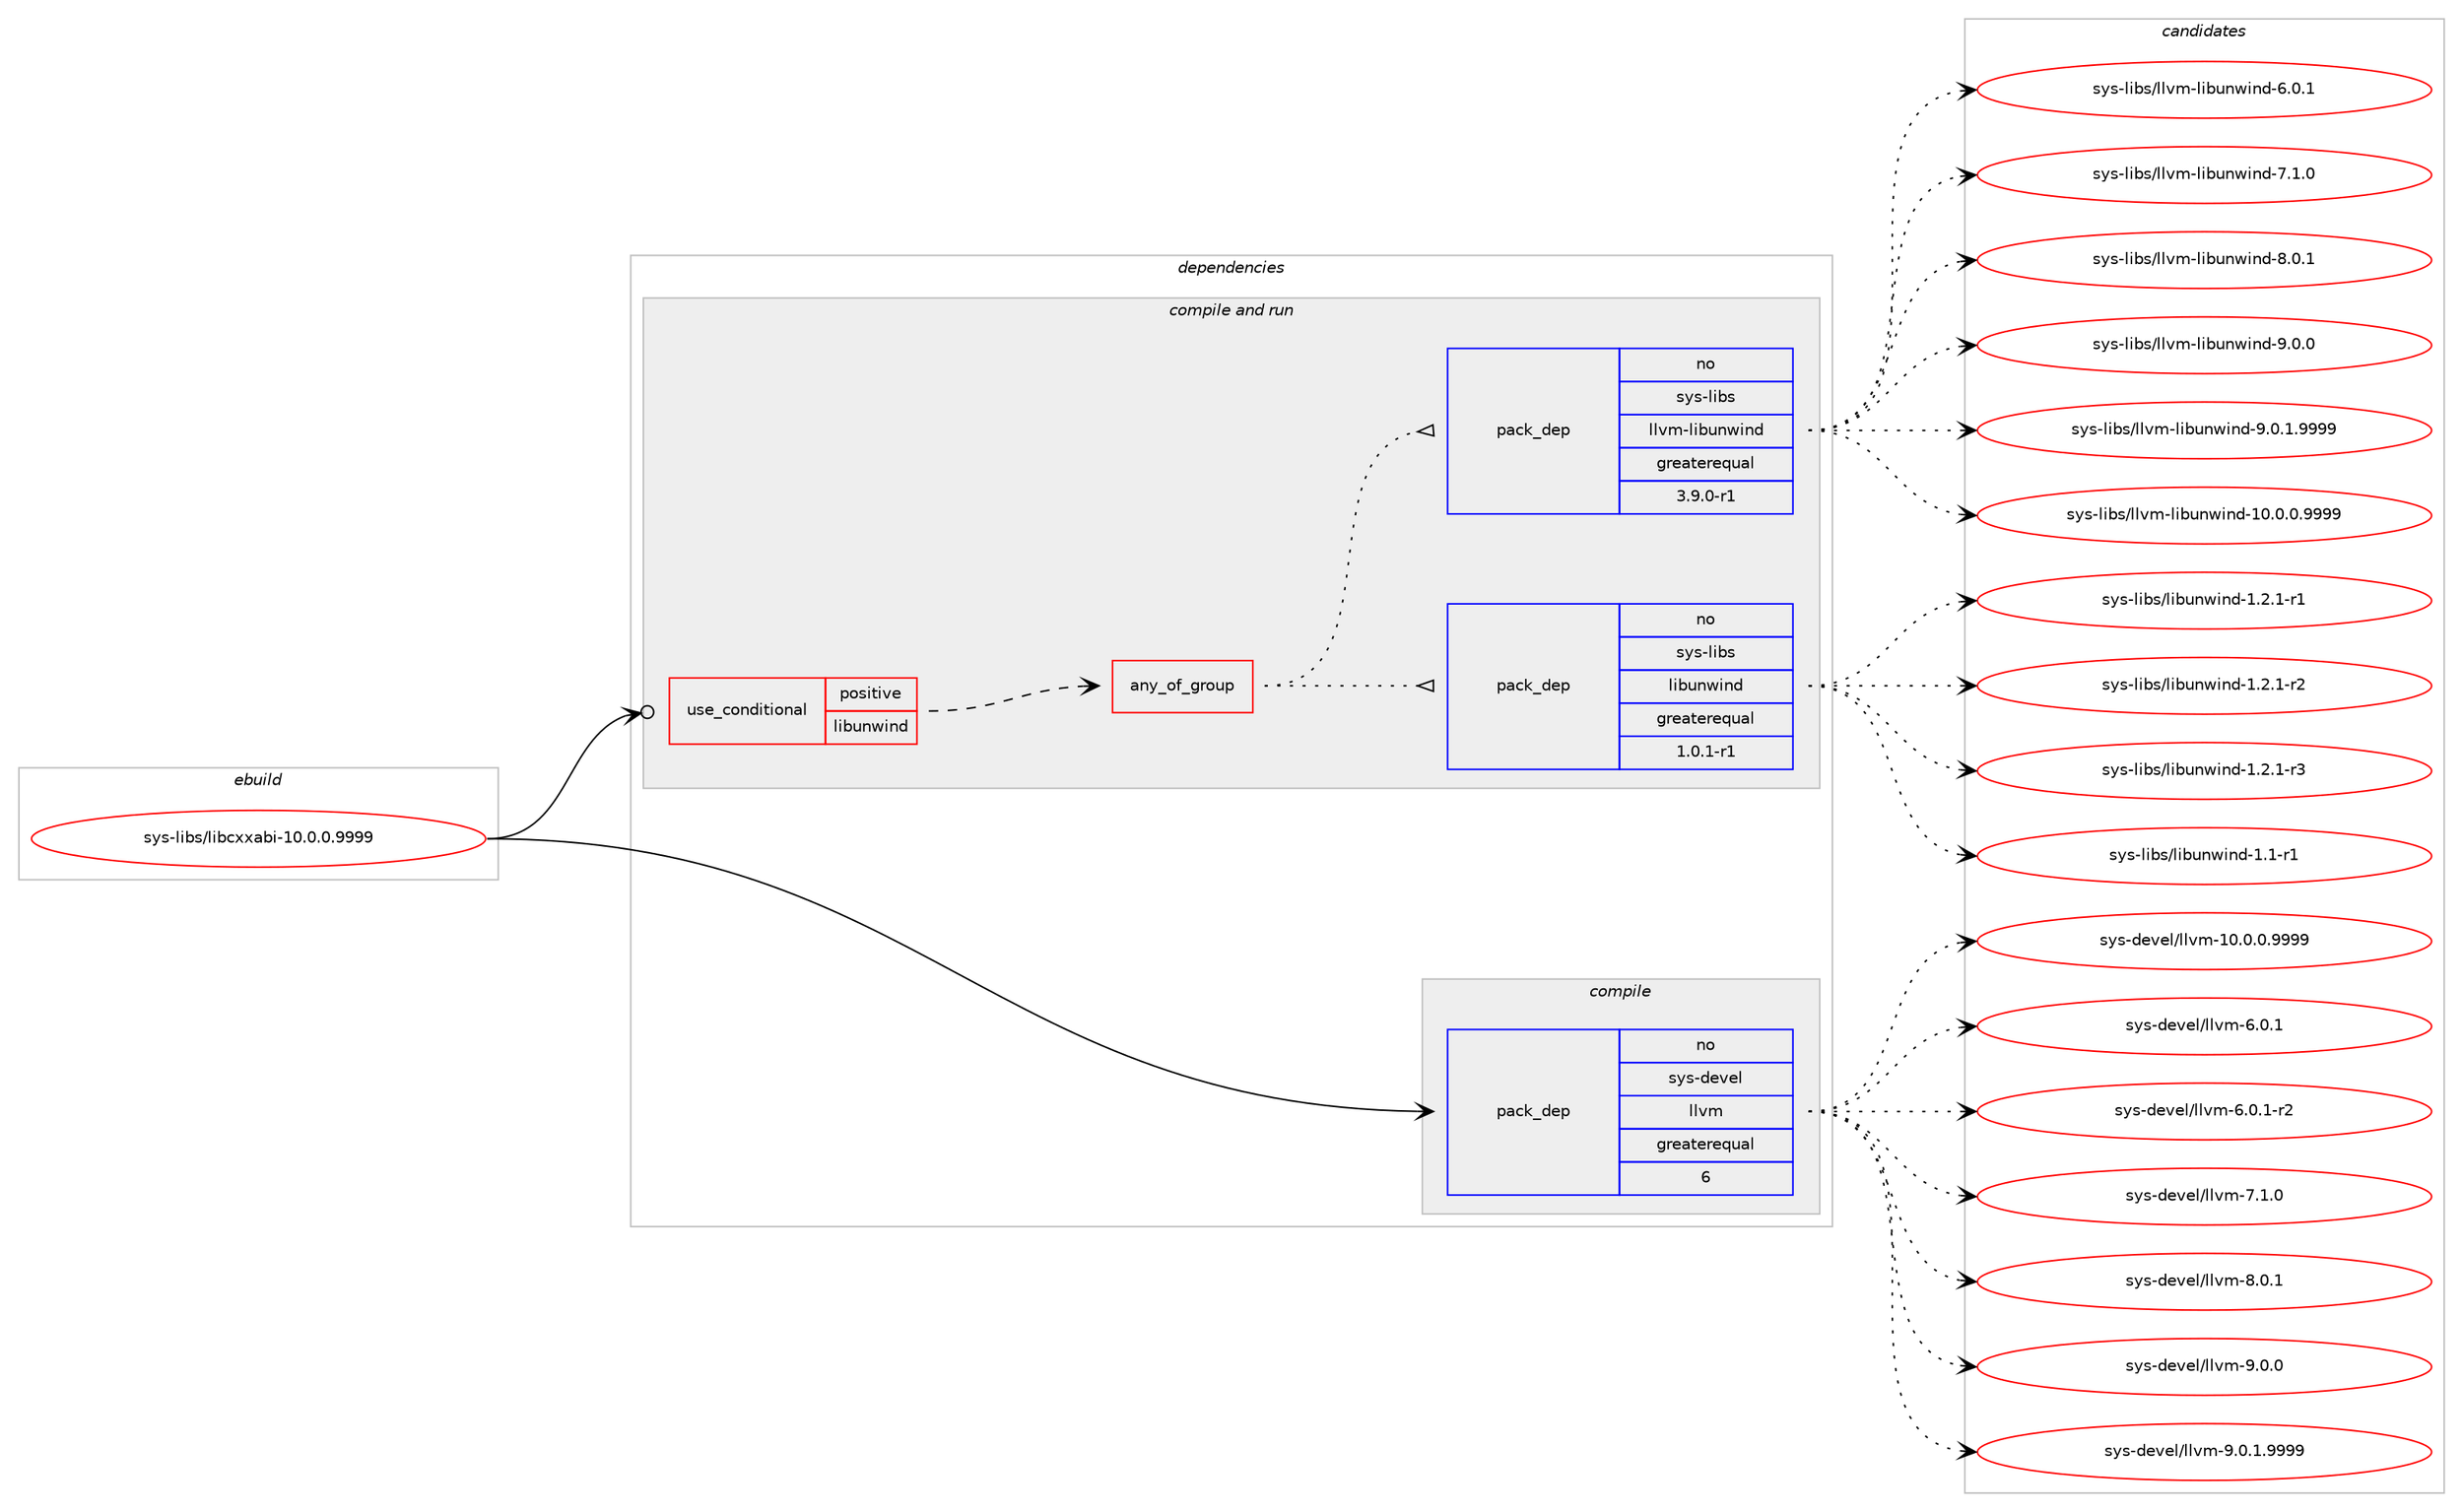 digraph prolog {

# *************
# Graph options
# *************

newrank=true;
concentrate=true;
compound=true;
graph [rankdir=LR,fontname=Helvetica,fontsize=10,ranksep=1.5];#, ranksep=2.5, nodesep=0.2];
edge  [arrowhead=vee];
node  [fontname=Helvetica,fontsize=10];

# **********
# The ebuild
# **********

subgraph cluster_leftcol {
color=gray;
rank=same;
label=<<i>ebuild</i>>;
id [label="sys-libs/libcxxabi-10.0.0.9999", color=red, width=4, href="../sys-libs/libcxxabi-10.0.0.9999.svg"];
}

# ****************
# The dependencies
# ****************

subgraph cluster_midcol {
color=gray;
label=<<i>dependencies</i>>;
subgraph cluster_compile {
fillcolor="#eeeeee";
style=filled;
label=<<i>compile</i>>;
subgraph pack666288 {
dependency897767 [label=<<TABLE BORDER="0" CELLBORDER="1" CELLSPACING="0" CELLPADDING="4" WIDTH="220"><TR><TD ROWSPAN="6" CELLPADDING="30">pack_dep</TD></TR><TR><TD WIDTH="110">no</TD></TR><TR><TD>sys-devel</TD></TR><TR><TD>llvm</TD></TR><TR><TD>greaterequal</TD></TR><TR><TD>6</TD></TR></TABLE>>, shape=none, color=blue];
}
id:e -> dependency897767:w [weight=20,style="solid",arrowhead="vee"];
}
subgraph cluster_compileandrun {
fillcolor="#eeeeee";
style=filled;
label=<<i>compile and run</i>>;
subgraph cond215717 {
dependency897768 [label=<<TABLE BORDER="0" CELLBORDER="1" CELLSPACING="0" CELLPADDING="4"><TR><TD ROWSPAN="3" CELLPADDING="10">use_conditional</TD></TR><TR><TD>positive</TD></TR><TR><TD>libunwind</TD></TR></TABLE>>, shape=none, color=red];
subgraph any15213 {
dependency897769 [label=<<TABLE BORDER="0" CELLBORDER="1" CELLSPACING="0" CELLPADDING="4"><TR><TD CELLPADDING="10">any_of_group</TD></TR></TABLE>>, shape=none, color=red];subgraph pack666289 {
dependency897770 [label=<<TABLE BORDER="0" CELLBORDER="1" CELLSPACING="0" CELLPADDING="4" WIDTH="220"><TR><TD ROWSPAN="6" CELLPADDING="30">pack_dep</TD></TR><TR><TD WIDTH="110">no</TD></TR><TR><TD>sys-libs</TD></TR><TR><TD>libunwind</TD></TR><TR><TD>greaterequal</TD></TR><TR><TD>1.0.1-r1</TD></TR></TABLE>>, shape=none, color=blue];
}
dependency897769:e -> dependency897770:w [weight=20,style="dotted",arrowhead="oinv"];
subgraph pack666290 {
dependency897771 [label=<<TABLE BORDER="0" CELLBORDER="1" CELLSPACING="0" CELLPADDING="4" WIDTH="220"><TR><TD ROWSPAN="6" CELLPADDING="30">pack_dep</TD></TR><TR><TD WIDTH="110">no</TD></TR><TR><TD>sys-libs</TD></TR><TR><TD>llvm-libunwind</TD></TR><TR><TD>greaterequal</TD></TR><TR><TD>3.9.0-r1</TD></TR></TABLE>>, shape=none, color=blue];
}
dependency897769:e -> dependency897771:w [weight=20,style="dotted",arrowhead="oinv"];
}
dependency897768:e -> dependency897769:w [weight=20,style="dashed",arrowhead="vee"];
}
id:e -> dependency897768:w [weight=20,style="solid",arrowhead="odotvee"];
}
subgraph cluster_run {
fillcolor="#eeeeee";
style=filled;
label=<<i>run</i>>;
}
}

# **************
# The candidates
# **************

subgraph cluster_choices {
rank=same;
color=gray;
label=<<i>candidates</i>>;

subgraph choice666288 {
color=black;
nodesep=1;
choice1151211154510010111810110847108108118109454948464846484657575757 [label="sys-devel/llvm-10.0.0.9999", color=red, width=4,href="../sys-devel/llvm-10.0.0.9999.svg"];
choice1151211154510010111810110847108108118109455446484649 [label="sys-devel/llvm-6.0.1", color=red, width=4,href="../sys-devel/llvm-6.0.1.svg"];
choice11512111545100101118101108471081081181094554464846494511450 [label="sys-devel/llvm-6.0.1-r2", color=red, width=4,href="../sys-devel/llvm-6.0.1-r2.svg"];
choice1151211154510010111810110847108108118109455546494648 [label="sys-devel/llvm-7.1.0", color=red, width=4,href="../sys-devel/llvm-7.1.0.svg"];
choice1151211154510010111810110847108108118109455646484649 [label="sys-devel/llvm-8.0.1", color=red, width=4,href="../sys-devel/llvm-8.0.1.svg"];
choice1151211154510010111810110847108108118109455746484648 [label="sys-devel/llvm-9.0.0", color=red, width=4,href="../sys-devel/llvm-9.0.0.svg"];
choice11512111545100101118101108471081081181094557464846494657575757 [label="sys-devel/llvm-9.0.1.9999", color=red, width=4,href="../sys-devel/llvm-9.0.1.9999.svg"];
dependency897767:e -> choice1151211154510010111810110847108108118109454948464846484657575757:w [style=dotted,weight="100"];
dependency897767:e -> choice1151211154510010111810110847108108118109455446484649:w [style=dotted,weight="100"];
dependency897767:e -> choice11512111545100101118101108471081081181094554464846494511450:w [style=dotted,weight="100"];
dependency897767:e -> choice1151211154510010111810110847108108118109455546494648:w [style=dotted,weight="100"];
dependency897767:e -> choice1151211154510010111810110847108108118109455646484649:w [style=dotted,weight="100"];
dependency897767:e -> choice1151211154510010111810110847108108118109455746484648:w [style=dotted,weight="100"];
dependency897767:e -> choice11512111545100101118101108471081081181094557464846494657575757:w [style=dotted,weight="100"];
}
subgraph choice666289 {
color=black;
nodesep=1;
choice11512111545108105981154710810598117110119105110100454946494511449 [label="sys-libs/libunwind-1.1-r1", color=red, width=4,href="../sys-libs/libunwind-1.1-r1.svg"];
choice115121115451081059811547108105981171101191051101004549465046494511449 [label="sys-libs/libunwind-1.2.1-r1", color=red, width=4,href="../sys-libs/libunwind-1.2.1-r1.svg"];
choice115121115451081059811547108105981171101191051101004549465046494511450 [label="sys-libs/libunwind-1.2.1-r2", color=red, width=4,href="../sys-libs/libunwind-1.2.1-r2.svg"];
choice115121115451081059811547108105981171101191051101004549465046494511451 [label="sys-libs/libunwind-1.2.1-r3", color=red, width=4,href="../sys-libs/libunwind-1.2.1-r3.svg"];
dependency897770:e -> choice11512111545108105981154710810598117110119105110100454946494511449:w [style=dotted,weight="100"];
dependency897770:e -> choice115121115451081059811547108105981171101191051101004549465046494511449:w [style=dotted,weight="100"];
dependency897770:e -> choice115121115451081059811547108105981171101191051101004549465046494511450:w [style=dotted,weight="100"];
dependency897770:e -> choice115121115451081059811547108105981171101191051101004549465046494511451:w [style=dotted,weight="100"];
}
subgraph choice666290 {
color=black;
nodesep=1;
choice1151211154510810598115471081081181094510810598117110119105110100454948464846484657575757 [label="sys-libs/llvm-libunwind-10.0.0.9999", color=red, width=4,href="../sys-libs/llvm-libunwind-10.0.0.9999.svg"];
choice1151211154510810598115471081081181094510810598117110119105110100455446484649 [label="sys-libs/llvm-libunwind-6.0.1", color=red, width=4,href="../sys-libs/llvm-libunwind-6.0.1.svg"];
choice1151211154510810598115471081081181094510810598117110119105110100455546494648 [label="sys-libs/llvm-libunwind-7.1.0", color=red, width=4,href="../sys-libs/llvm-libunwind-7.1.0.svg"];
choice1151211154510810598115471081081181094510810598117110119105110100455646484649 [label="sys-libs/llvm-libunwind-8.0.1", color=red, width=4,href="../sys-libs/llvm-libunwind-8.0.1.svg"];
choice1151211154510810598115471081081181094510810598117110119105110100455746484648 [label="sys-libs/llvm-libunwind-9.0.0", color=red, width=4,href="../sys-libs/llvm-libunwind-9.0.0.svg"];
choice11512111545108105981154710810811810945108105981171101191051101004557464846494657575757 [label="sys-libs/llvm-libunwind-9.0.1.9999", color=red, width=4,href="../sys-libs/llvm-libunwind-9.0.1.9999.svg"];
dependency897771:e -> choice1151211154510810598115471081081181094510810598117110119105110100454948464846484657575757:w [style=dotted,weight="100"];
dependency897771:e -> choice1151211154510810598115471081081181094510810598117110119105110100455446484649:w [style=dotted,weight="100"];
dependency897771:e -> choice1151211154510810598115471081081181094510810598117110119105110100455546494648:w [style=dotted,weight="100"];
dependency897771:e -> choice1151211154510810598115471081081181094510810598117110119105110100455646484649:w [style=dotted,weight="100"];
dependency897771:e -> choice1151211154510810598115471081081181094510810598117110119105110100455746484648:w [style=dotted,weight="100"];
dependency897771:e -> choice11512111545108105981154710810811810945108105981171101191051101004557464846494657575757:w [style=dotted,weight="100"];
}
}

}

